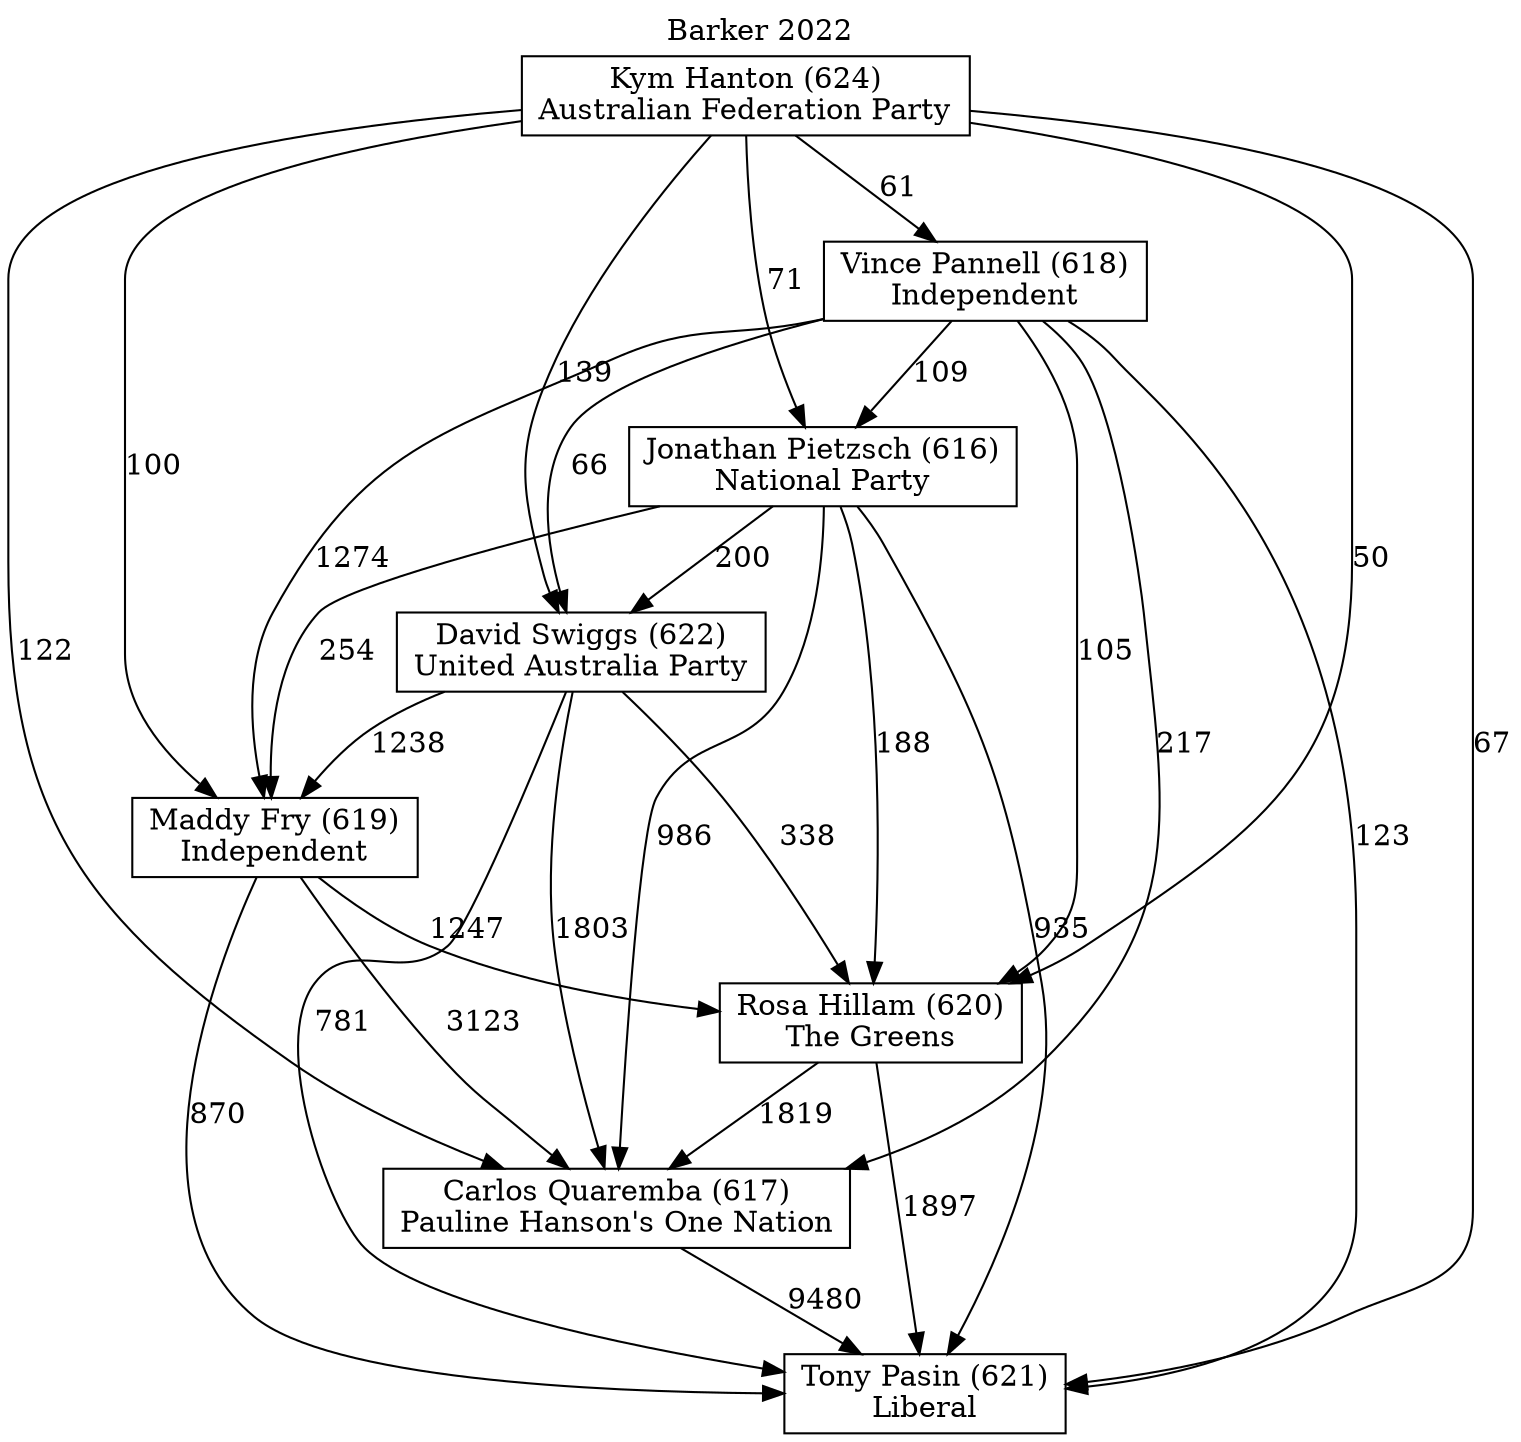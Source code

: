 // House preference flow
digraph "Tony Pasin (621)_Barker_2022" {
	graph [label="Barker 2022" labelloc=t mclimit=10]
	node [shape=box]
	"Tony Pasin (621)" [label="Tony Pasin (621)
Liberal"]
	"Carlos Quaremba (617)" [label="Carlos Quaremba (617)
Pauline Hanson's One Nation"]
	"Rosa Hillam (620)" [label="Rosa Hillam (620)
The Greens"]
	"Maddy Fry (619)" [label="Maddy Fry (619)
Independent"]
	"David Swiggs (622)" [label="David Swiggs (622)
United Australia Party"]
	"Jonathan Pietzsch (616)" [label="Jonathan Pietzsch (616)
National Party"]
	"Vince Pannell (618)" [label="Vince Pannell (618)
Independent"]
	"Kym Hanton (624)" [label="Kym Hanton (624)
Australian Federation Party"]
	"Carlos Quaremba (617)" -> "Tony Pasin (621)" [label=9480]
	"Rosa Hillam (620)" -> "Carlos Quaremba (617)" [label=1819]
	"Maddy Fry (619)" -> "Rosa Hillam (620)" [label=1247]
	"David Swiggs (622)" -> "Maddy Fry (619)" [label=1238]
	"Jonathan Pietzsch (616)" -> "David Swiggs (622)" [label=200]
	"Vince Pannell (618)" -> "Jonathan Pietzsch (616)" [label=109]
	"Kym Hanton (624)" -> "Vince Pannell (618)" [label=61]
	"Rosa Hillam (620)" -> "Tony Pasin (621)" [label=1897]
	"Maddy Fry (619)" -> "Tony Pasin (621)" [label=870]
	"David Swiggs (622)" -> "Tony Pasin (621)" [label=781]
	"Jonathan Pietzsch (616)" -> "Tony Pasin (621)" [label=935]
	"Vince Pannell (618)" -> "Tony Pasin (621)" [label=123]
	"Kym Hanton (624)" -> "Tony Pasin (621)" [label=67]
	"Kym Hanton (624)" -> "Jonathan Pietzsch (616)" [label=71]
	"Vince Pannell (618)" -> "David Swiggs (622)" [label=66]
	"Kym Hanton (624)" -> "David Swiggs (622)" [label=139]
	"Jonathan Pietzsch (616)" -> "Maddy Fry (619)" [label=254]
	"Vince Pannell (618)" -> "Maddy Fry (619)" [label=1274]
	"Kym Hanton (624)" -> "Maddy Fry (619)" [label=100]
	"David Swiggs (622)" -> "Rosa Hillam (620)" [label=338]
	"Jonathan Pietzsch (616)" -> "Rosa Hillam (620)" [label=188]
	"Vince Pannell (618)" -> "Rosa Hillam (620)" [label=105]
	"Kym Hanton (624)" -> "Rosa Hillam (620)" [label=50]
	"Maddy Fry (619)" -> "Carlos Quaremba (617)" [label=3123]
	"David Swiggs (622)" -> "Carlos Quaremba (617)" [label=1803]
	"Jonathan Pietzsch (616)" -> "Carlos Quaremba (617)" [label=986]
	"Vince Pannell (618)" -> "Carlos Quaremba (617)" [label=217]
	"Kym Hanton (624)" -> "Carlos Quaremba (617)" [label=122]
}
